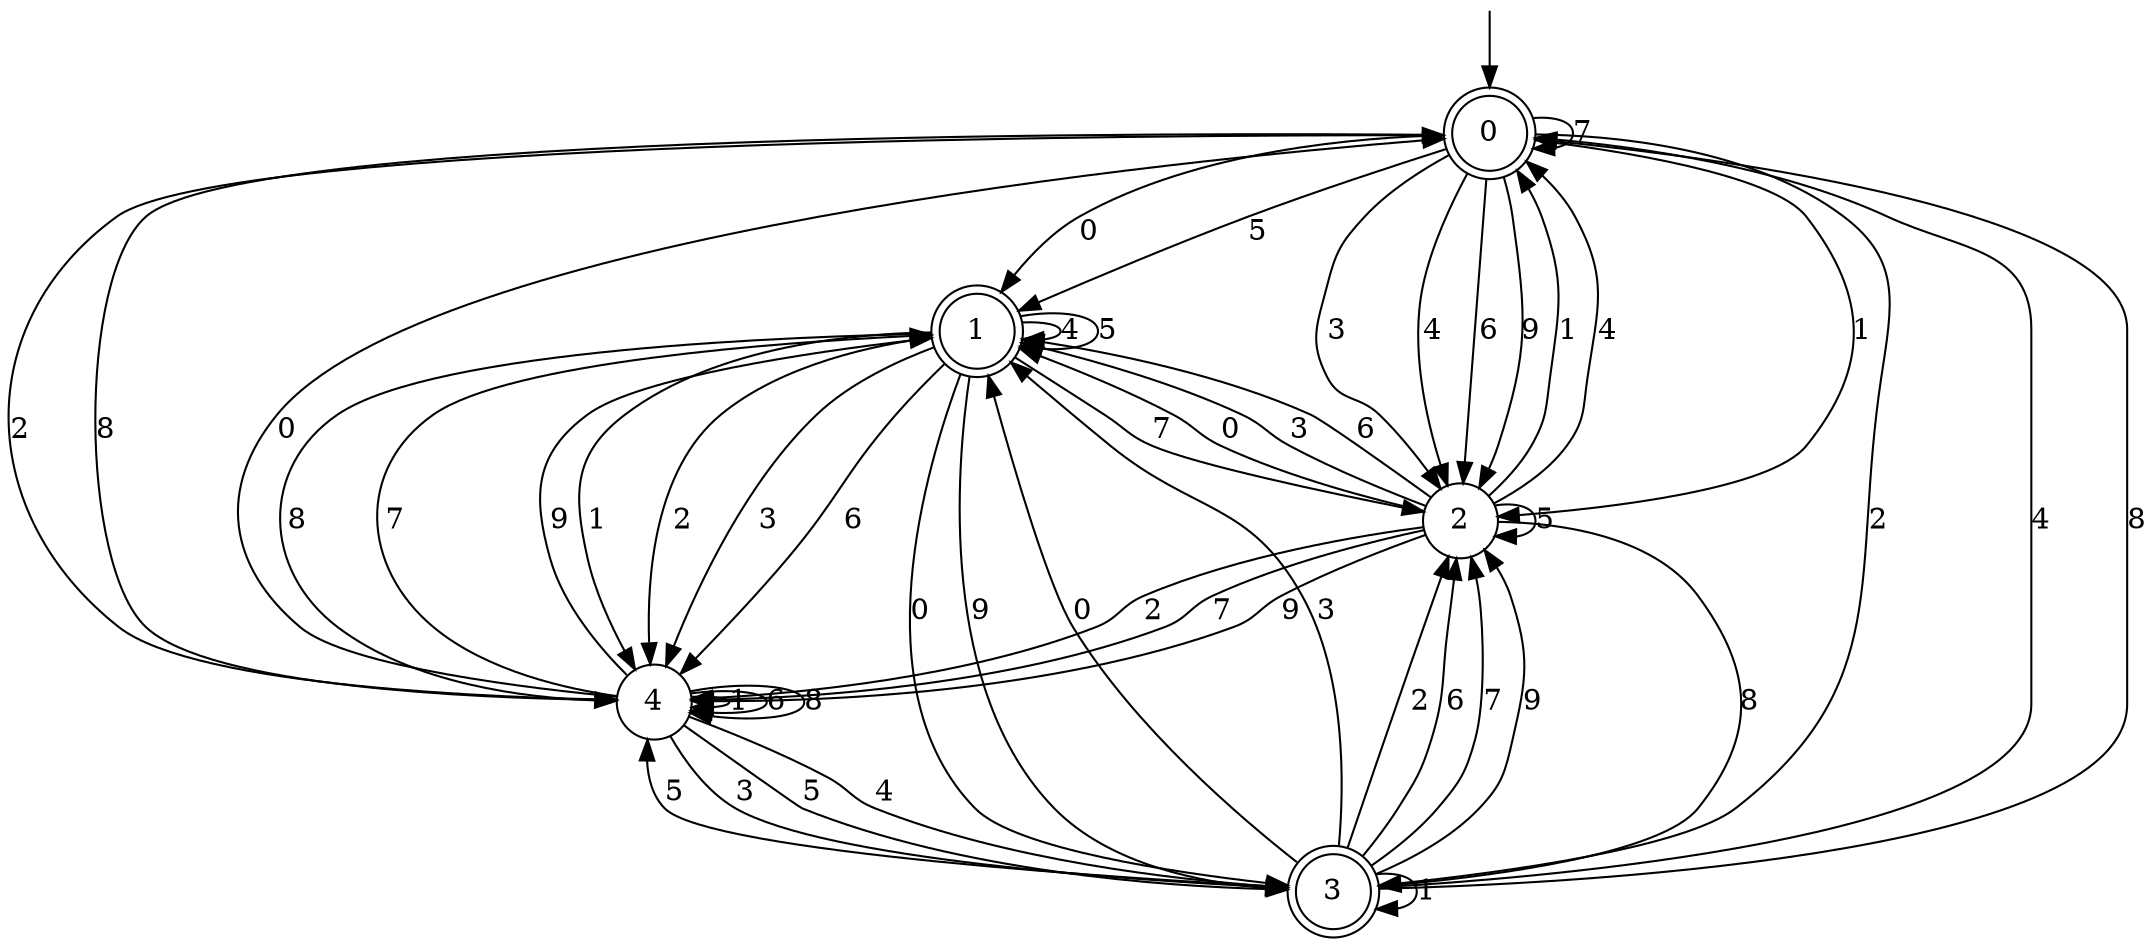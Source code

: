 digraph g {

	s0 [shape="doublecircle" label="0"];
	s1 [shape="doublecircle" label="1"];
	s2 [shape="circle" label="2"];
	s3 [shape="doublecircle" label="3"];
	s4 [shape="circle" label="4"];
	s0 -> s1 [label="0"];
	s0 -> s2 [label="1"];
	s0 -> s3 [label="2"];
	s0 -> s2 [label="3"];
	s0 -> s2 [label="4"];
	s0 -> s1 [label="5"];
	s0 -> s2 [label="6"];
	s0 -> s0 [label="7"];
	s0 -> s4 [label="8"];
	s0 -> s2 [label="9"];
	s1 -> s3 [label="0"];
	s1 -> s4 [label="1"];
	s1 -> s4 [label="2"];
	s1 -> s4 [label="3"];
	s1 -> s1 [label="4"];
	s1 -> s1 [label="5"];
	s1 -> s4 [label="6"];
	s1 -> s2 [label="7"];
	s1 -> s4 [label="8"];
	s1 -> s3 [label="9"];
	s2 -> s1 [label="0"];
	s2 -> s0 [label="1"];
	s2 -> s4 [label="2"];
	s2 -> s1 [label="3"];
	s2 -> s0 [label="4"];
	s2 -> s2 [label="5"];
	s2 -> s1 [label="6"];
	s2 -> s4 [label="7"];
	s2 -> s3 [label="8"];
	s2 -> s4 [label="9"];
	s3 -> s1 [label="0"];
	s3 -> s3 [label="1"];
	s3 -> s2 [label="2"];
	s3 -> s1 [label="3"];
	s3 -> s0 [label="4"];
	s3 -> s4 [label="5"];
	s3 -> s2 [label="6"];
	s3 -> s2 [label="7"];
	s3 -> s0 [label="8"];
	s3 -> s2 [label="9"];
	s4 -> s0 [label="0"];
	s4 -> s4 [label="1"];
	s4 -> s0 [label="2"];
	s4 -> s3 [label="3"];
	s4 -> s3 [label="4"];
	s4 -> s3 [label="5"];
	s4 -> s4 [label="6"];
	s4 -> s1 [label="7"];
	s4 -> s4 [label="8"];
	s4 -> s1 [label="9"];

__start0 [label="" shape="none" width="0" height="0"];
__start0 -> s0;

}
